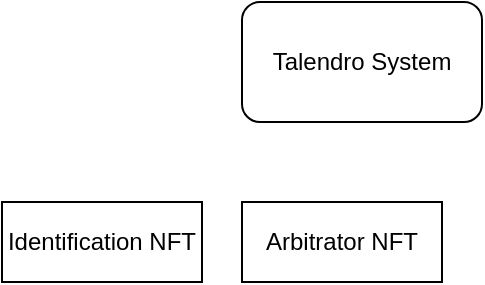 <?xml version="1.0" encoding="UTF-8"?>
<mxfile>
  <diagram id="Talendro-System" name="Talendro Overview">
    <mxGraphModel grid="1" gridSize="10" guides="1" tooltips="1" connect="1" arrows="1" fold="1" page="1" pageScale="1" pageWidth="850" pageHeight="1100">
      <root>
        <mxCell id="0"/>
        <mxCell id="1" parent="0"/>
        <mxCell id="root-talendro" value="Talendro System" style="rounded=1;whiteSpace=wrap;html=1;" vertex="1" parent="1">
          <mxGeometry x="320" y="240" width="120" height="60" as="geometry"/>
        </mxCell>
        <mxCell id="identification-nft" value="Identification NFT" style="rounded=0;whiteSpace=wrap;html=1;" vertex="1" parent="1">
          <mxGeometry x="200" y="340" width="100" height="40" as="geometry"/>
        </mxCell>
        <mxCell id="arbitrator-nft" value="Arbitrator NFT" style="rounded=0;whiteSpace=wrap;html=1;" vertex="1" parent="1">
          <mxGeometry x="320" y="340" width="100" height="40" as="geometry"/>
        </mxCell>
      </root>
    </mxGraphModel>
  </diagram>
</mxfile>
